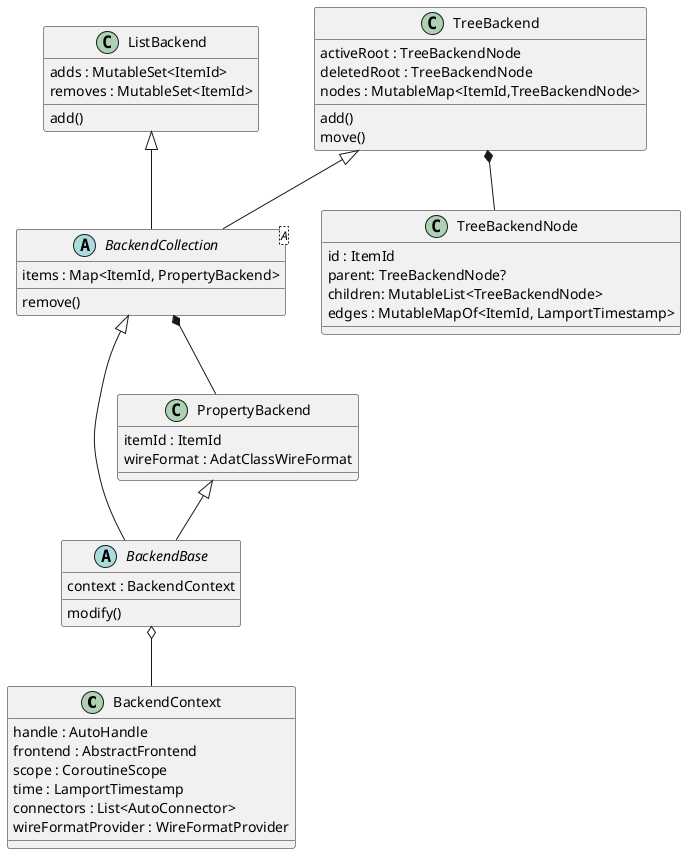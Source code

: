 @startuml

class BackendContext {
    handle : AutoHandle
    frontend : AbstractFrontend
    scope : CoroutineScope
    time : LamportTimestamp
    connectors : List<AutoConnector>
    wireFormatProvider : WireFormatProvider
}

abstract BackendBase {
    context : BackendContext
    modify()
}
BackendBase o-- BackendContext

class PropertyBackend {
    itemId : ItemId
    wireFormat : AdatClassWireFormat
}
PropertyBackend <|-- BackendBase

abstract BackendCollection<A> {
    items : Map<ItemId, PropertyBackend>
    remove()
}
BackendCollection <|-- BackendBase
BackendCollection *-- PropertyBackend

class ListBackend {
    adds : MutableSet<ItemId>
    removes : MutableSet<ItemId>
    add()
}

ListBackend <|-- BackendCollection

class TreeBackend {
    activeRoot : TreeBackendNode
    deletedRoot : TreeBackendNode
    nodes : MutableMap<ItemId,TreeBackendNode>
    add()
    move()
}
TreeBackend <|-- BackendCollection
TreeBackend *-- TreeBackendNode

class TreeBackendNode {
    id : ItemId
    parent: TreeBackendNode?
    children: MutableList<TreeBackendNode>
    edges : MutableMapOf<ItemId, LamportTimestamp>
}

@enduml